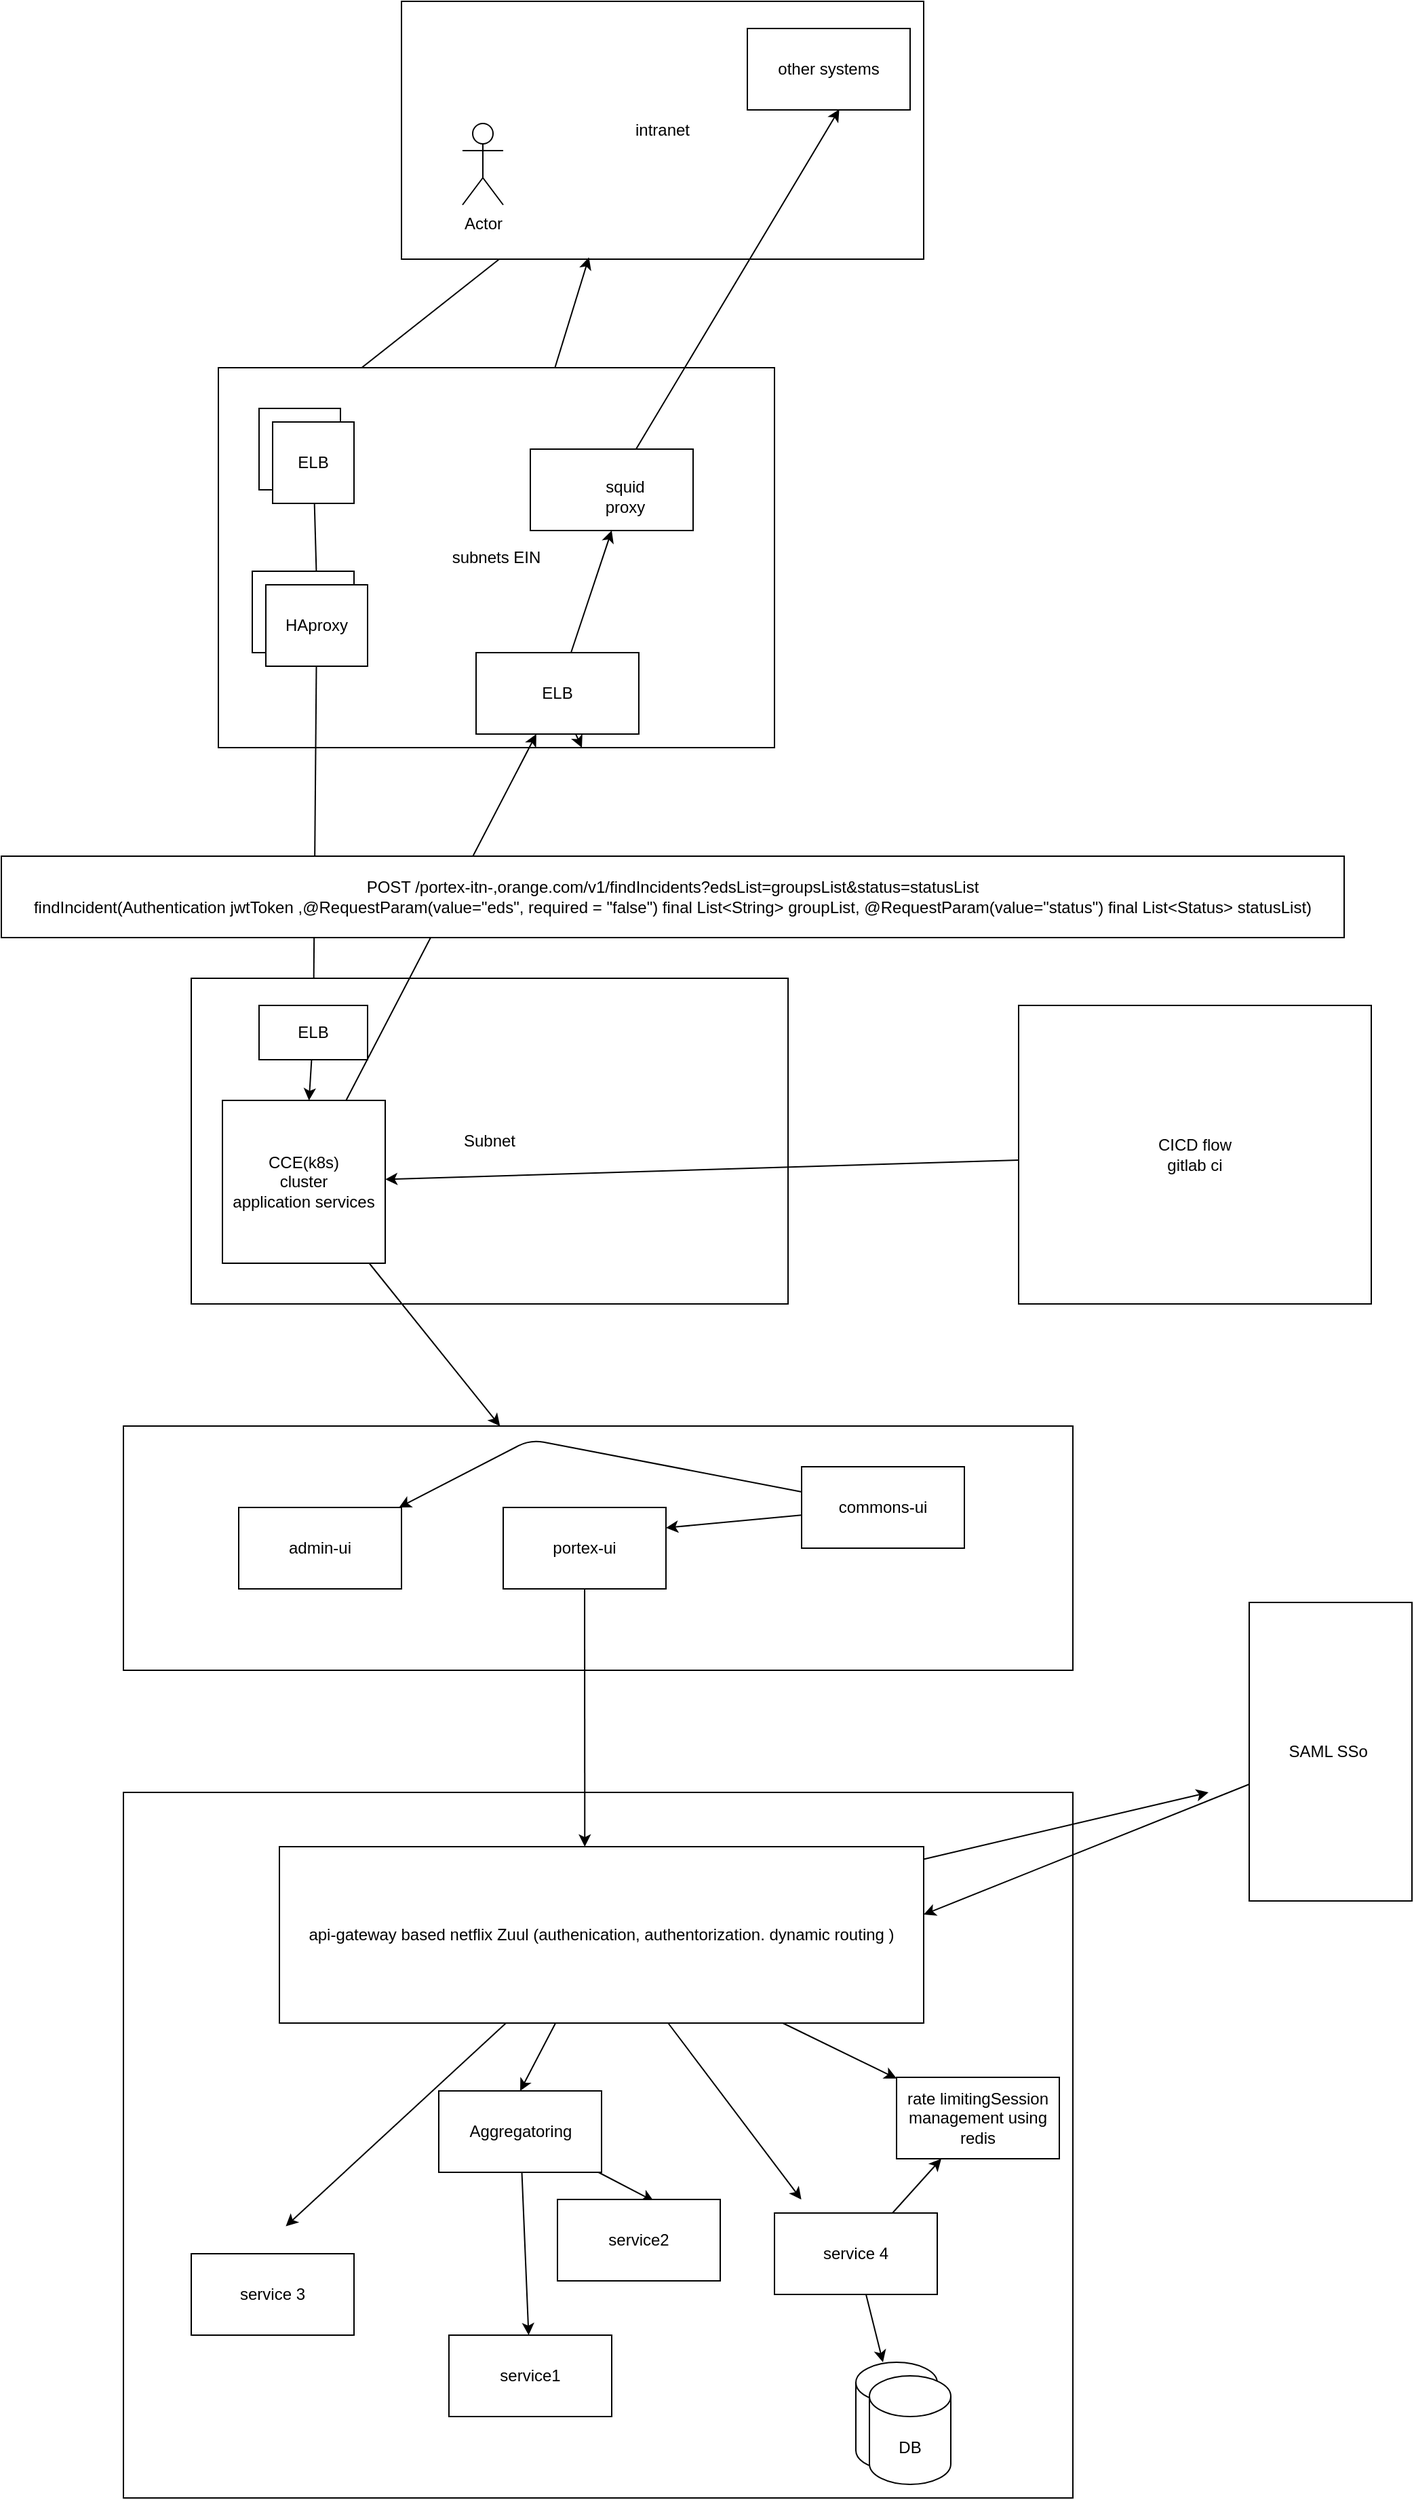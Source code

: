<mxfile>
    <diagram id="0Ue4Hh3y9ZyRWfQYfrex" name="Page-1">
        <mxGraphModel dx="1237" dy="1964" grid="1" gridSize="10" guides="1" tooltips="1" connect="1" arrows="1" fold="1" page="1" pageScale="1" pageWidth="850" pageHeight="1100" math="0" shadow="0">
            <root>
                <mxCell id="0"/>
                <mxCell id="1" parent="0"/>
                <mxCell id="19" value="&lt;span style=&quot;color: rgba(0, 0, 0, 0); font-family: monospace; font-size: 0px; text-align: start;&quot;&gt;squid&lt;/span&gt;" style="rounded=0;whiteSpace=wrap;html=1;" vertex="1" parent="1">
                    <mxGeometry x="500" y="250" width="120" height="60" as="geometry"/>
                </mxCell>
                <mxCell id="20" style="edgeStyle=none;html=1;entryX=0.25;entryY=0;entryDx=0;entryDy=0;" edge="1" parent="1" source="6" target="8">
                    <mxGeometry relative="1" as="geometry"/>
                </mxCell>
                <mxCell id="6" value="intranet" style="rounded=0;whiteSpace=wrap;html=1;" vertex="1" parent="1">
                    <mxGeometry x="395" y="-90" width="385" height="190" as="geometry"/>
                </mxCell>
                <mxCell id="7" style="edgeStyle=none;html=1;entryX=0.359;entryY=0.993;entryDx=0;entryDy=0;entryPerimeter=0;" edge="1" parent="1" source="2" target="6">
                    <mxGeometry relative="1" as="geometry"/>
                </mxCell>
                <mxCell id="2" value="subnets EIN" style="rounded=0;whiteSpace=wrap;html=1;" vertex="1" parent="1">
                    <mxGeometry x="260" y="180" width="410" height="280" as="geometry"/>
                </mxCell>
                <mxCell id="4" value="ELB" style="whiteSpace=wrap;html=1;aspect=fixed;" vertex="1" parent="1">
                    <mxGeometry x="290" y="210" width="60" height="60" as="geometry"/>
                </mxCell>
                <mxCell id="5" value="Actor" style="shape=umlActor;verticalLabelPosition=bottom;verticalAlign=top;html=1;outlineConnect=0;" vertex="1" parent="1">
                    <mxGeometry x="440" width="30" height="60" as="geometry"/>
                </mxCell>
                <mxCell id="12" style="edgeStyle=none;html=1;entryX=0.5;entryY=0;entryDx=0;entryDy=0;" edge="1" parent="1" source="8" target="11">
                    <mxGeometry relative="1" as="geometry"/>
                </mxCell>
                <mxCell id="8" value="ELB" style="whiteSpace=wrap;html=1;aspect=fixed;" vertex="1" parent="1">
                    <mxGeometry x="300" y="220" width="60" height="60" as="geometry"/>
                </mxCell>
                <mxCell id="10" value="HAproxy" style="rounded=0;whiteSpace=wrap;html=1;" vertex="1" parent="1">
                    <mxGeometry x="285" y="330" width="75" height="60" as="geometry"/>
                </mxCell>
                <mxCell id="23" style="edgeStyle=none;html=1;" edge="1" parent="1" source="11" target="22">
                    <mxGeometry relative="1" as="geometry"/>
                </mxCell>
                <mxCell id="11" value="HAproxy" style="rounded=0;whiteSpace=wrap;html=1;" vertex="1" parent="1">
                    <mxGeometry x="295" y="340" width="75" height="60" as="geometry"/>
                </mxCell>
                <mxCell id="13" value="Subnet" style="rounded=0;whiteSpace=wrap;html=1;" vertex="1" parent="1">
                    <mxGeometry x="240" y="630" width="440" height="240" as="geometry"/>
                </mxCell>
                <mxCell id="26" style="edgeStyle=none;html=1;" edge="1" parent="1" source="14" target="25">
                    <mxGeometry relative="1" as="geometry"/>
                </mxCell>
                <mxCell id="56" style="edgeStyle=none;html=1;" edge="1" parent="1" source="14" target="15">
                    <mxGeometry relative="1" as="geometry"/>
                </mxCell>
                <mxCell id="14" value="CCE(k8s)&lt;br&gt;cluster&lt;br&gt;application services" style="rounded=0;whiteSpace=wrap;html=1;" vertex="1" parent="1">
                    <mxGeometry x="263" y="720" width="120" height="120" as="geometry"/>
                </mxCell>
                <mxCell id="52" style="edgeStyle=none;html=1;" edge="1" parent="1" source="15" target="2">
                    <mxGeometry relative="1" as="geometry"/>
                </mxCell>
                <mxCell id="53" style="edgeStyle=none;html=1;entryX=0.5;entryY=1;entryDx=0;entryDy=0;" edge="1" parent="1" source="15" target="16">
                    <mxGeometry relative="1" as="geometry"/>
                </mxCell>
                <mxCell id="15" value="ELB" style="rounded=0;whiteSpace=wrap;html=1;" vertex="1" parent="1">
                    <mxGeometry x="450" y="390" width="120" height="60" as="geometry"/>
                </mxCell>
                <mxCell id="54" style="edgeStyle=none;html=1;entryX=0.565;entryY=0.993;entryDx=0;entryDy=0;entryPerimeter=0;" edge="1" parent="1" source="16" target="55">
                    <mxGeometry relative="1" as="geometry"/>
                </mxCell>
                <mxCell id="16" value="&lt;span style=&quot;color: rgba(0, 0, 0, 0); font-family: monospace; font-size: 0px; text-align: start;&quot;&gt;squid&lt;/span&gt;" style="rounded=0;whiteSpace=wrap;html=1;" vertex="1" parent="1">
                    <mxGeometry x="490" y="240" width="120" height="60" as="geometry"/>
                </mxCell>
                <mxCell id="18" value="squid proxy" style="text;html=1;strokeColor=none;fillColor=none;align=center;verticalAlign=middle;whiteSpace=wrap;rounded=0;" vertex="1" parent="1">
                    <mxGeometry x="530" y="260" width="60" height="30" as="geometry"/>
                </mxCell>
                <mxCell id="21" value="POST /portex-itn-,orange.com/v1/findIncidents?edsList=groupsList&amp;amp;status=statusList&lt;br&gt;findIncident(Authentication jwtToken ,@RequestParam(value=&quot;eds&quot;, required = &quot;false&quot;) final List&amp;lt;String&amp;gt; groupList, @RequestParam(value=&quot;status&quot;) final List&amp;lt;Status&amp;gt; statusList)&lt;br&gt;" style="rounded=0;whiteSpace=wrap;html=1;" vertex="1" parent="1">
                    <mxGeometry x="100" y="540" width="990" height="60" as="geometry"/>
                </mxCell>
                <mxCell id="24" style="edgeStyle=none;html=1;" edge="1" parent="1" source="22" target="14">
                    <mxGeometry relative="1" as="geometry"/>
                </mxCell>
                <mxCell id="22" value="ELB" style="rounded=0;whiteSpace=wrap;html=1;" vertex="1" parent="1">
                    <mxGeometry x="290" y="650" width="80" height="40" as="geometry"/>
                </mxCell>
                <mxCell id="25" value="" style="rounded=0;whiteSpace=wrap;html=1;" vertex="1" parent="1">
                    <mxGeometry x="190" y="960" width="700" height="180" as="geometry"/>
                </mxCell>
                <mxCell id="27" value="admin-ui" style="rounded=0;whiteSpace=wrap;html=1;" vertex="1" parent="1">
                    <mxGeometry x="275" y="1020" width="120" height="60" as="geometry"/>
                </mxCell>
                <mxCell id="28" value="portex-ui" style="rounded=0;whiteSpace=wrap;html=1;" vertex="1" parent="1">
                    <mxGeometry x="470" y="1020" width="120" height="60" as="geometry"/>
                </mxCell>
                <mxCell id="30" style="edgeStyle=none;html=1;entryX=1;entryY=0.25;entryDx=0;entryDy=0;" edge="1" parent="1" source="29" target="28">
                    <mxGeometry relative="1" as="geometry"/>
                </mxCell>
                <mxCell id="32" style="edgeStyle=none;html=1;" edge="1" parent="1" source="29" target="27">
                    <mxGeometry relative="1" as="geometry">
                        <Array as="points">
                            <mxPoint x="490" y="970"/>
                        </Array>
                    </mxGeometry>
                </mxCell>
                <mxCell id="29" value="commons-ui" style="rounded=0;whiteSpace=wrap;html=1;" vertex="1" parent="1">
                    <mxGeometry x="690" y="990" width="120" height="60" as="geometry"/>
                </mxCell>
                <mxCell id="33" value="" style="rounded=0;whiteSpace=wrap;html=1;" vertex="1" parent="1">
                    <mxGeometry x="190" y="1230" width="700" height="520" as="geometry"/>
                </mxCell>
                <mxCell id="38" style="edgeStyle=none;html=1;" edge="1" parent="1" source="34">
                    <mxGeometry relative="1" as="geometry">
                        <mxPoint x="990" y="1230" as="targetPoint"/>
                    </mxGeometry>
                </mxCell>
                <mxCell id="41" style="edgeStyle=none;html=1;" edge="1" parent="1" source="34" target="36">
                    <mxGeometry relative="1" as="geometry"/>
                </mxCell>
                <mxCell id="48" style="edgeStyle=none;html=1;entryX=0.171;entryY=0.615;entryDx=0;entryDy=0;entryPerimeter=0;" edge="1" parent="1" source="34" target="33">
                    <mxGeometry relative="1" as="geometry"/>
                </mxCell>
                <mxCell id="49" style="edgeStyle=none;html=1;entryX=0.5;entryY=0;entryDx=0;entryDy=0;" edge="1" parent="1" source="34" target="43">
                    <mxGeometry relative="1" as="geometry"/>
                </mxCell>
                <mxCell id="60" style="edgeStyle=none;html=1;entryX=0.714;entryY=0.577;entryDx=0;entryDy=0;entryPerimeter=0;" edge="1" parent="1" source="34" target="33">
                    <mxGeometry relative="1" as="geometry"/>
                </mxCell>
                <mxCell id="34" value="api-gateway based netflix Zuul (authenication, authentorization. dynamic routing )" style="rounded=0;whiteSpace=wrap;html=1;" vertex="1" parent="1">
                    <mxGeometry x="305" y="1270" width="475" height="130" as="geometry"/>
                </mxCell>
                <mxCell id="36" value="rate limitingSession management using redis" style="rounded=0;whiteSpace=wrap;html=1;" vertex="1" parent="1">
                    <mxGeometry x="760" y="1440" width="120" height="60" as="geometry"/>
                </mxCell>
                <mxCell id="40" style="edgeStyle=none;html=1;entryX=1;entryY=0.385;entryDx=0;entryDy=0;entryPerimeter=0;" edge="1" parent="1" source="39" target="34">
                    <mxGeometry relative="1" as="geometry"/>
                </mxCell>
                <mxCell id="39" value="SAML SSo&amp;nbsp;" style="rounded=0;whiteSpace=wrap;html=1;" vertex="1" parent="1">
                    <mxGeometry x="1020" y="1090" width="120" height="220" as="geometry"/>
                </mxCell>
                <mxCell id="42" value="service1" style="rounded=0;whiteSpace=wrap;html=1;" vertex="1" parent="1">
                    <mxGeometry x="430" y="1630" width="120" height="60" as="geometry"/>
                </mxCell>
                <mxCell id="44" style="edgeStyle=none;html=1;" edge="1" parent="1" source="43" target="42">
                    <mxGeometry relative="1" as="geometry"/>
                </mxCell>
                <mxCell id="46" style="edgeStyle=none;html=1;entryX=0.592;entryY=0.02;entryDx=0;entryDy=0;entryPerimeter=0;" edge="1" parent="1" source="43" target="45">
                    <mxGeometry relative="1" as="geometry"/>
                </mxCell>
                <mxCell id="43" value="Aggregatoring" style="rounded=0;whiteSpace=wrap;html=1;" vertex="1" parent="1">
                    <mxGeometry x="422.5" y="1450" width="120" height="60" as="geometry"/>
                </mxCell>
                <mxCell id="45" value="service2" style="rounded=0;whiteSpace=wrap;html=1;" vertex="1" parent="1">
                    <mxGeometry x="510" y="1530" width="120" height="60" as="geometry"/>
                </mxCell>
                <mxCell id="47" value="service 3" style="rounded=0;whiteSpace=wrap;html=1;" vertex="1" parent="1">
                    <mxGeometry x="240" y="1570" width="120" height="60" as="geometry"/>
                </mxCell>
                <mxCell id="51" style="edgeStyle=none;html=1;" edge="1" parent="1" source="50" target="14">
                    <mxGeometry relative="1" as="geometry"/>
                </mxCell>
                <mxCell id="50" value="CICD flow&lt;br&gt;gitlab ci" style="rounded=0;whiteSpace=wrap;html=1;" vertex="1" parent="1">
                    <mxGeometry x="850" y="650" width="260" height="220" as="geometry"/>
                </mxCell>
                <mxCell id="55" value="other systems" style="rounded=0;whiteSpace=wrap;html=1;" vertex="1" parent="1">
                    <mxGeometry x="650" y="-70" width="120" height="60" as="geometry"/>
                </mxCell>
                <mxCell id="57" value="DB" style="shape=cylinder3;whiteSpace=wrap;html=1;boundedLbl=1;backgroundOutline=1;size=15;" vertex="1" parent="1">
                    <mxGeometry x="730" y="1650" width="60" height="80" as="geometry"/>
                </mxCell>
                <mxCell id="58" value="DB" style="shape=cylinder3;whiteSpace=wrap;html=1;boundedLbl=1;backgroundOutline=1;size=15;" vertex="1" parent="1">
                    <mxGeometry x="740" y="1660" width="60" height="80" as="geometry"/>
                </mxCell>
                <mxCell id="61" style="edgeStyle=none;html=1;" edge="1" parent="1" source="59" target="36">
                    <mxGeometry relative="1" as="geometry"/>
                </mxCell>
                <mxCell id="62" style="edgeStyle=none;html=1;" edge="1" parent="1" source="59" target="57">
                    <mxGeometry relative="1" as="geometry"/>
                </mxCell>
                <mxCell id="59" value="service 4" style="rounded=0;whiteSpace=wrap;html=1;" vertex="1" parent="1">
                    <mxGeometry x="670" y="1540" width="120" height="60" as="geometry"/>
                </mxCell>
                <mxCell id="35" style="edgeStyle=none;html=1;entryX=0.474;entryY=0;entryDx=0;entryDy=0;entryPerimeter=0;" edge="1" parent="1" source="28" target="34">
                    <mxGeometry relative="1" as="geometry"/>
                </mxCell>
            </root>
        </mxGraphModel>
    </diagram>
</mxfile>